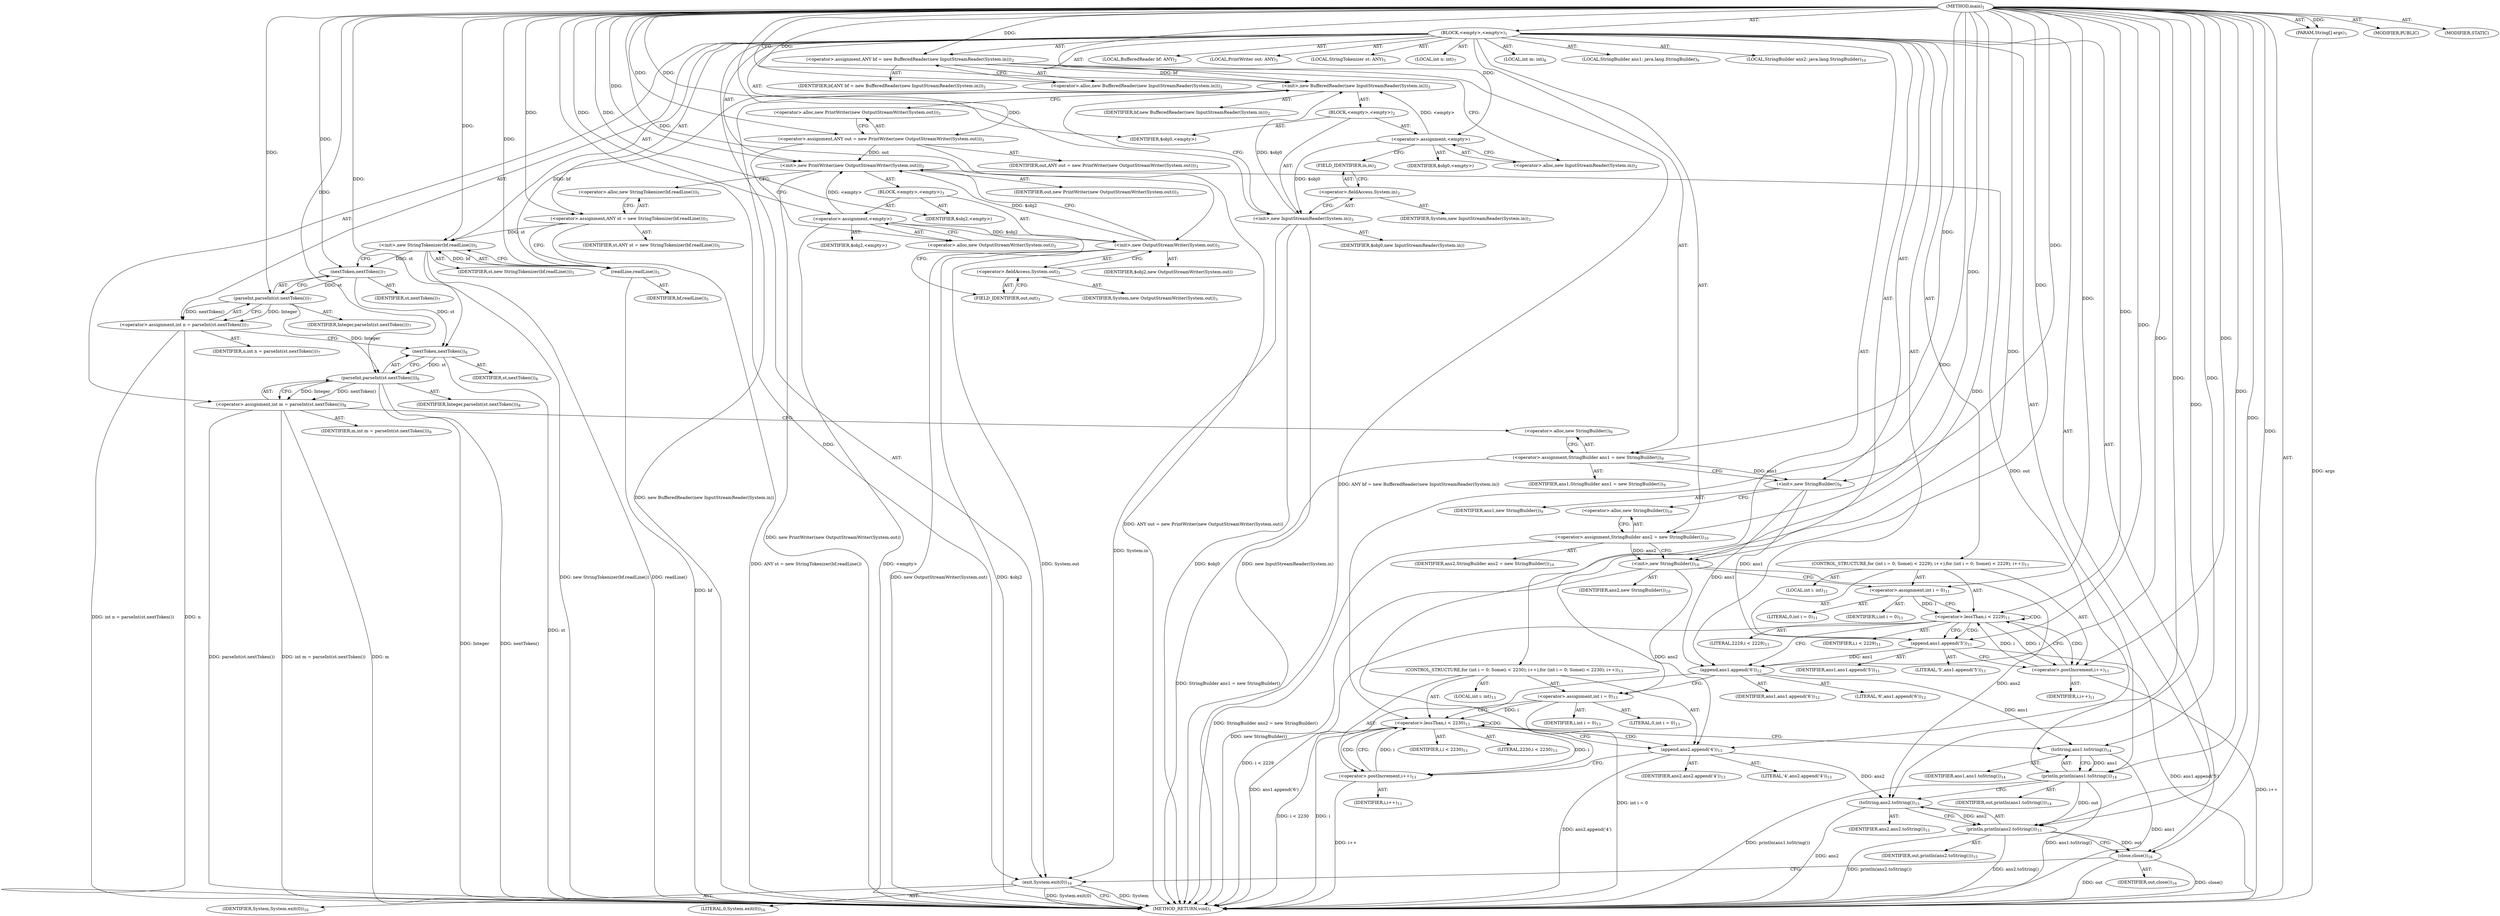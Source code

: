 digraph "main" {  
"27" [label = <(METHOD,main)<SUB>1</SUB>> ]
"28" [label = <(PARAM,String[] args)<SUB>1</SUB>> ]
"29" [label = <(BLOCK,&lt;empty&gt;,&lt;empty&gt;)<SUB>1</SUB>> ]
"4" [label = <(LOCAL,BufferedReader bf: ANY)<SUB>2</SUB>> ]
"30" [label = <(&lt;operator&gt;.assignment,ANY bf = new BufferedReader(new InputStreamReader(System.in)))<SUB>2</SUB>> ]
"31" [label = <(IDENTIFIER,bf,ANY bf = new BufferedReader(new InputStreamReader(System.in)))<SUB>2</SUB>> ]
"32" [label = <(&lt;operator&gt;.alloc,new BufferedReader(new InputStreamReader(System.in)))<SUB>2</SUB>> ]
"33" [label = <(&lt;init&gt;,new BufferedReader(new InputStreamReader(System.in)))<SUB>2</SUB>> ]
"3" [label = <(IDENTIFIER,bf,new BufferedReader(new InputStreamReader(System.in)))<SUB>2</SUB>> ]
"34" [label = <(BLOCK,&lt;empty&gt;,&lt;empty&gt;)<SUB>2</SUB>> ]
"35" [label = <(&lt;operator&gt;.assignment,&lt;empty&gt;)> ]
"36" [label = <(IDENTIFIER,$obj0,&lt;empty&gt;)> ]
"37" [label = <(&lt;operator&gt;.alloc,new InputStreamReader(System.in))<SUB>2</SUB>> ]
"38" [label = <(&lt;init&gt;,new InputStreamReader(System.in))<SUB>2</SUB>> ]
"39" [label = <(IDENTIFIER,$obj0,new InputStreamReader(System.in))> ]
"40" [label = <(&lt;operator&gt;.fieldAccess,System.in)<SUB>2</SUB>> ]
"41" [label = <(IDENTIFIER,System,new InputStreamReader(System.in))<SUB>2</SUB>> ]
"42" [label = <(FIELD_IDENTIFIER,in,in)<SUB>2</SUB>> ]
"43" [label = <(IDENTIFIER,$obj0,&lt;empty&gt;)> ]
"6" [label = <(LOCAL,PrintWriter out: ANY)<SUB>3</SUB>> ]
"44" [label = <(&lt;operator&gt;.assignment,ANY out = new PrintWriter(new OutputStreamWriter(System.out)))<SUB>3</SUB>> ]
"45" [label = <(IDENTIFIER,out,ANY out = new PrintWriter(new OutputStreamWriter(System.out)))<SUB>3</SUB>> ]
"46" [label = <(&lt;operator&gt;.alloc,new PrintWriter(new OutputStreamWriter(System.out)))<SUB>3</SUB>> ]
"47" [label = <(&lt;init&gt;,new PrintWriter(new OutputStreamWriter(System.out)))<SUB>3</SUB>> ]
"5" [label = <(IDENTIFIER,out,new PrintWriter(new OutputStreamWriter(System.out)))<SUB>3</SUB>> ]
"48" [label = <(BLOCK,&lt;empty&gt;,&lt;empty&gt;)<SUB>3</SUB>> ]
"49" [label = <(&lt;operator&gt;.assignment,&lt;empty&gt;)> ]
"50" [label = <(IDENTIFIER,$obj2,&lt;empty&gt;)> ]
"51" [label = <(&lt;operator&gt;.alloc,new OutputStreamWriter(System.out))<SUB>3</SUB>> ]
"52" [label = <(&lt;init&gt;,new OutputStreamWriter(System.out))<SUB>3</SUB>> ]
"53" [label = <(IDENTIFIER,$obj2,new OutputStreamWriter(System.out))> ]
"54" [label = <(&lt;operator&gt;.fieldAccess,System.out)<SUB>3</SUB>> ]
"55" [label = <(IDENTIFIER,System,new OutputStreamWriter(System.out))<SUB>3</SUB>> ]
"56" [label = <(FIELD_IDENTIFIER,out,out)<SUB>3</SUB>> ]
"57" [label = <(IDENTIFIER,$obj2,&lt;empty&gt;)> ]
"8" [label = <(LOCAL,StringTokenizer st: ANY)<SUB>5</SUB>> ]
"58" [label = <(&lt;operator&gt;.assignment,ANY st = new StringTokenizer(bf.readLine()))<SUB>5</SUB>> ]
"59" [label = <(IDENTIFIER,st,ANY st = new StringTokenizer(bf.readLine()))<SUB>5</SUB>> ]
"60" [label = <(&lt;operator&gt;.alloc,new StringTokenizer(bf.readLine()))<SUB>5</SUB>> ]
"61" [label = <(&lt;init&gt;,new StringTokenizer(bf.readLine()))<SUB>5</SUB>> ]
"7" [label = <(IDENTIFIER,st,new StringTokenizer(bf.readLine()))<SUB>5</SUB>> ]
"62" [label = <(readLine,readLine())<SUB>5</SUB>> ]
"63" [label = <(IDENTIFIER,bf,readLine())<SUB>5</SUB>> ]
"64" [label = <(LOCAL,int n: int)<SUB>7</SUB>> ]
"65" [label = <(&lt;operator&gt;.assignment,int n = parseInt(st.nextToken()))<SUB>7</SUB>> ]
"66" [label = <(IDENTIFIER,n,int n = parseInt(st.nextToken()))<SUB>7</SUB>> ]
"67" [label = <(parseInt,parseInt(st.nextToken()))<SUB>7</SUB>> ]
"68" [label = <(IDENTIFIER,Integer,parseInt(st.nextToken()))<SUB>7</SUB>> ]
"69" [label = <(nextToken,nextToken())<SUB>7</SUB>> ]
"70" [label = <(IDENTIFIER,st,nextToken())<SUB>7</SUB>> ]
"71" [label = <(LOCAL,int m: int)<SUB>8</SUB>> ]
"72" [label = <(&lt;operator&gt;.assignment,int m = parseInt(st.nextToken()))<SUB>8</SUB>> ]
"73" [label = <(IDENTIFIER,m,int m = parseInt(st.nextToken()))<SUB>8</SUB>> ]
"74" [label = <(parseInt,parseInt(st.nextToken()))<SUB>8</SUB>> ]
"75" [label = <(IDENTIFIER,Integer,parseInt(st.nextToken()))<SUB>8</SUB>> ]
"76" [label = <(nextToken,nextToken())<SUB>8</SUB>> ]
"77" [label = <(IDENTIFIER,st,nextToken())<SUB>8</SUB>> ]
"10" [label = <(LOCAL,StringBuilder ans1: java.lang.StringBuilder)<SUB>9</SUB>> ]
"78" [label = <(&lt;operator&gt;.assignment,StringBuilder ans1 = new StringBuilder())<SUB>9</SUB>> ]
"79" [label = <(IDENTIFIER,ans1,StringBuilder ans1 = new StringBuilder())<SUB>9</SUB>> ]
"80" [label = <(&lt;operator&gt;.alloc,new StringBuilder())<SUB>9</SUB>> ]
"81" [label = <(&lt;init&gt;,new StringBuilder())<SUB>9</SUB>> ]
"9" [label = <(IDENTIFIER,ans1,new StringBuilder())<SUB>9</SUB>> ]
"12" [label = <(LOCAL,StringBuilder ans2: java.lang.StringBuilder)<SUB>10</SUB>> ]
"82" [label = <(&lt;operator&gt;.assignment,StringBuilder ans2 = new StringBuilder())<SUB>10</SUB>> ]
"83" [label = <(IDENTIFIER,ans2,StringBuilder ans2 = new StringBuilder())<SUB>10</SUB>> ]
"84" [label = <(&lt;operator&gt;.alloc,new StringBuilder())<SUB>10</SUB>> ]
"85" [label = <(&lt;init&gt;,new StringBuilder())<SUB>10</SUB>> ]
"11" [label = <(IDENTIFIER,ans2,new StringBuilder())<SUB>10</SUB>> ]
"86" [label = <(CONTROL_STRUCTURE,for (int i = 0; Some(i &lt; 2229); i++),for (int i = 0; Some(i &lt; 2229); i++))<SUB>11</SUB>> ]
"87" [label = <(LOCAL,int i: int)<SUB>11</SUB>> ]
"88" [label = <(&lt;operator&gt;.assignment,int i = 0)<SUB>11</SUB>> ]
"89" [label = <(IDENTIFIER,i,int i = 0)<SUB>11</SUB>> ]
"90" [label = <(LITERAL,0,int i = 0)<SUB>11</SUB>> ]
"91" [label = <(&lt;operator&gt;.lessThan,i &lt; 2229)<SUB>11</SUB>> ]
"92" [label = <(IDENTIFIER,i,i &lt; 2229)<SUB>11</SUB>> ]
"93" [label = <(LITERAL,2229,i &lt; 2229)<SUB>11</SUB>> ]
"94" [label = <(&lt;operator&gt;.postIncrement,i++)<SUB>11</SUB>> ]
"95" [label = <(IDENTIFIER,i,i++)<SUB>11</SUB>> ]
"96" [label = <(append,ans1.append('5'))<SUB>11</SUB>> ]
"97" [label = <(IDENTIFIER,ans1,ans1.append('5'))<SUB>11</SUB>> ]
"98" [label = <(LITERAL,'5',ans1.append('5'))<SUB>11</SUB>> ]
"99" [label = <(append,ans1.append('6'))<SUB>12</SUB>> ]
"100" [label = <(IDENTIFIER,ans1,ans1.append('6'))<SUB>12</SUB>> ]
"101" [label = <(LITERAL,'6',ans1.append('6'))<SUB>12</SUB>> ]
"102" [label = <(CONTROL_STRUCTURE,for (int i = 0; Some(i &lt; 2230); i++),for (int i = 0; Some(i &lt; 2230); i++))<SUB>13</SUB>> ]
"103" [label = <(LOCAL,int i: int)<SUB>13</SUB>> ]
"104" [label = <(&lt;operator&gt;.assignment,int i = 0)<SUB>13</SUB>> ]
"105" [label = <(IDENTIFIER,i,int i = 0)<SUB>13</SUB>> ]
"106" [label = <(LITERAL,0,int i = 0)<SUB>13</SUB>> ]
"107" [label = <(&lt;operator&gt;.lessThan,i &lt; 2230)<SUB>13</SUB>> ]
"108" [label = <(IDENTIFIER,i,i &lt; 2230)<SUB>13</SUB>> ]
"109" [label = <(LITERAL,2230,i &lt; 2230)<SUB>13</SUB>> ]
"110" [label = <(&lt;operator&gt;.postIncrement,i++)<SUB>13</SUB>> ]
"111" [label = <(IDENTIFIER,i,i++)<SUB>13</SUB>> ]
"112" [label = <(append,ans2.append('4'))<SUB>13</SUB>> ]
"113" [label = <(IDENTIFIER,ans2,ans2.append('4'))<SUB>13</SUB>> ]
"114" [label = <(LITERAL,'4',ans2.append('4'))<SUB>13</SUB>> ]
"115" [label = <(println,println(ans1.toString()))<SUB>14</SUB>> ]
"116" [label = <(IDENTIFIER,out,println(ans1.toString()))<SUB>14</SUB>> ]
"117" [label = <(toString,ans1.toString())<SUB>14</SUB>> ]
"118" [label = <(IDENTIFIER,ans1,ans1.toString())<SUB>14</SUB>> ]
"119" [label = <(println,println(ans2.toString()))<SUB>15</SUB>> ]
"120" [label = <(IDENTIFIER,out,println(ans2.toString()))<SUB>15</SUB>> ]
"121" [label = <(toString,ans2.toString())<SUB>15</SUB>> ]
"122" [label = <(IDENTIFIER,ans2,ans2.toString())<SUB>15</SUB>> ]
"123" [label = <(close,close())<SUB>16</SUB>> ]
"124" [label = <(IDENTIFIER,out,close())<SUB>16</SUB>> ]
"125" [label = <(exit,System.exit(0))<SUB>16</SUB>> ]
"126" [label = <(IDENTIFIER,System,System.exit(0))<SUB>16</SUB>> ]
"127" [label = <(LITERAL,0,System.exit(0))<SUB>16</SUB>> ]
"128" [label = <(MODIFIER,PUBLIC)> ]
"129" [label = <(MODIFIER,STATIC)> ]
"130" [label = <(METHOD_RETURN,void)<SUB>1</SUB>> ]
  "27" -> "28"  [ label = "AST: "] 
  "27" -> "29"  [ label = "AST: "] 
  "27" -> "128"  [ label = "AST: "] 
  "27" -> "129"  [ label = "AST: "] 
  "27" -> "130"  [ label = "AST: "] 
  "29" -> "4"  [ label = "AST: "] 
  "29" -> "30"  [ label = "AST: "] 
  "29" -> "33"  [ label = "AST: "] 
  "29" -> "6"  [ label = "AST: "] 
  "29" -> "44"  [ label = "AST: "] 
  "29" -> "47"  [ label = "AST: "] 
  "29" -> "8"  [ label = "AST: "] 
  "29" -> "58"  [ label = "AST: "] 
  "29" -> "61"  [ label = "AST: "] 
  "29" -> "64"  [ label = "AST: "] 
  "29" -> "65"  [ label = "AST: "] 
  "29" -> "71"  [ label = "AST: "] 
  "29" -> "72"  [ label = "AST: "] 
  "29" -> "10"  [ label = "AST: "] 
  "29" -> "78"  [ label = "AST: "] 
  "29" -> "81"  [ label = "AST: "] 
  "29" -> "12"  [ label = "AST: "] 
  "29" -> "82"  [ label = "AST: "] 
  "29" -> "85"  [ label = "AST: "] 
  "29" -> "86"  [ label = "AST: "] 
  "29" -> "99"  [ label = "AST: "] 
  "29" -> "102"  [ label = "AST: "] 
  "29" -> "115"  [ label = "AST: "] 
  "29" -> "119"  [ label = "AST: "] 
  "29" -> "123"  [ label = "AST: "] 
  "29" -> "125"  [ label = "AST: "] 
  "30" -> "31"  [ label = "AST: "] 
  "30" -> "32"  [ label = "AST: "] 
  "33" -> "3"  [ label = "AST: "] 
  "33" -> "34"  [ label = "AST: "] 
  "34" -> "35"  [ label = "AST: "] 
  "34" -> "38"  [ label = "AST: "] 
  "34" -> "43"  [ label = "AST: "] 
  "35" -> "36"  [ label = "AST: "] 
  "35" -> "37"  [ label = "AST: "] 
  "38" -> "39"  [ label = "AST: "] 
  "38" -> "40"  [ label = "AST: "] 
  "40" -> "41"  [ label = "AST: "] 
  "40" -> "42"  [ label = "AST: "] 
  "44" -> "45"  [ label = "AST: "] 
  "44" -> "46"  [ label = "AST: "] 
  "47" -> "5"  [ label = "AST: "] 
  "47" -> "48"  [ label = "AST: "] 
  "48" -> "49"  [ label = "AST: "] 
  "48" -> "52"  [ label = "AST: "] 
  "48" -> "57"  [ label = "AST: "] 
  "49" -> "50"  [ label = "AST: "] 
  "49" -> "51"  [ label = "AST: "] 
  "52" -> "53"  [ label = "AST: "] 
  "52" -> "54"  [ label = "AST: "] 
  "54" -> "55"  [ label = "AST: "] 
  "54" -> "56"  [ label = "AST: "] 
  "58" -> "59"  [ label = "AST: "] 
  "58" -> "60"  [ label = "AST: "] 
  "61" -> "7"  [ label = "AST: "] 
  "61" -> "62"  [ label = "AST: "] 
  "62" -> "63"  [ label = "AST: "] 
  "65" -> "66"  [ label = "AST: "] 
  "65" -> "67"  [ label = "AST: "] 
  "67" -> "68"  [ label = "AST: "] 
  "67" -> "69"  [ label = "AST: "] 
  "69" -> "70"  [ label = "AST: "] 
  "72" -> "73"  [ label = "AST: "] 
  "72" -> "74"  [ label = "AST: "] 
  "74" -> "75"  [ label = "AST: "] 
  "74" -> "76"  [ label = "AST: "] 
  "76" -> "77"  [ label = "AST: "] 
  "78" -> "79"  [ label = "AST: "] 
  "78" -> "80"  [ label = "AST: "] 
  "81" -> "9"  [ label = "AST: "] 
  "82" -> "83"  [ label = "AST: "] 
  "82" -> "84"  [ label = "AST: "] 
  "85" -> "11"  [ label = "AST: "] 
  "86" -> "87"  [ label = "AST: "] 
  "86" -> "88"  [ label = "AST: "] 
  "86" -> "91"  [ label = "AST: "] 
  "86" -> "94"  [ label = "AST: "] 
  "86" -> "96"  [ label = "AST: "] 
  "88" -> "89"  [ label = "AST: "] 
  "88" -> "90"  [ label = "AST: "] 
  "91" -> "92"  [ label = "AST: "] 
  "91" -> "93"  [ label = "AST: "] 
  "94" -> "95"  [ label = "AST: "] 
  "96" -> "97"  [ label = "AST: "] 
  "96" -> "98"  [ label = "AST: "] 
  "99" -> "100"  [ label = "AST: "] 
  "99" -> "101"  [ label = "AST: "] 
  "102" -> "103"  [ label = "AST: "] 
  "102" -> "104"  [ label = "AST: "] 
  "102" -> "107"  [ label = "AST: "] 
  "102" -> "110"  [ label = "AST: "] 
  "102" -> "112"  [ label = "AST: "] 
  "104" -> "105"  [ label = "AST: "] 
  "104" -> "106"  [ label = "AST: "] 
  "107" -> "108"  [ label = "AST: "] 
  "107" -> "109"  [ label = "AST: "] 
  "110" -> "111"  [ label = "AST: "] 
  "112" -> "113"  [ label = "AST: "] 
  "112" -> "114"  [ label = "AST: "] 
  "115" -> "116"  [ label = "AST: "] 
  "115" -> "117"  [ label = "AST: "] 
  "117" -> "118"  [ label = "AST: "] 
  "119" -> "120"  [ label = "AST: "] 
  "119" -> "121"  [ label = "AST: "] 
  "121" -> "122"  [ label = "AST: "] 
  "123" -> "124"  [ label = "AST: "] 
  "125" -> "126"  [ label = "AST: "] 
  "125" -> "127"  [ label = "AST: "] 
  "30" -> "37"  [ label = "CFG: "] 
  "33" -> "46"  [ label = "CFG: "] 
  "44" -> "51"  [ label = "CFG: "] 
  "47" -> "60"  [ label = "CFG: "] 
  "58" -> "62"  [ label = "CFG: "] 
  "61" -> "69"  [ label = "CFG: "] 
  "65" -> "76"  [ label = "CFG: "] 
  "72" -> "80"  [ label = "CFG: "] 
  "78" -> "81"  [ label = "CFG: "] 
  "81" -> "84"  [ label = "CFG: "] 
  "82" -> "85"  [ label = "CFG: "] 
  "85" -> "88"  [ label = "CFG: "] 
  "99" -> "104"  [ label = "CFG: "] 
  "115" -> "121"  [ label = "CFG: "] 
  "119" -> "123"  [ label = "CFG: "] 
  "123" -> "125"  [ label = "CFG: "] 
  "125" -> "130"  [ label = "CFG: "] 
  "32" -> "30"  [ label = "CFG: "] 
  "46" -> "44"  [ label = "CFG: "] 
  "60" -> "58"  [ label = "CFG: "] 
  "62" -> "61"  [ label = "CFG: "] 
  "67" -> "65"  [ label = "CFG: "] 
  "74" -> "72"  [ label = "CFG: "] 
  "80" -> "78"  [ label = "CFG: "] 
  "84" -> "82"  [ label = "CFG: "] 
  "88" -> "91"  [ label = "CFG: "] 
  "91" -> "96"  [ label = "CFG: "] 
  "91" -> "99"  [ label = "CFG: "] 
  "94" -> "91"  [ label = "CFG: "] 
  "96" -> "94"  [ label = "CFG: "] 
  "104" -> "107"  [ label = "CFG: "] 
  "107" -> "112"  [ label = "CFG: "] 
  "107" -> "117"  [ label = "CFG: "] 
  "110" -> "107"  [ label = "CFG: "] 
  "112" -> "110"  [ label = "CFG: "] 
  "117" -> "115"  [ label = "CFG: "] 
  "121" -> "119"  [ label = "CFG: "] 
  "35" -> "42"  [ label = "CFG: "] 
  "38" -> "33"  [ label = "CFG: "] 
  "49" -> "56"  [ label = "CFG: "] 
  "52" -> "47"  [ label = "CFG: "] 
  "69" -> "67"  [ label = "CFG: "] 
  "76" -> "74"  [ label = "CFG: "] 
  "37" -> "35"  [ label = "CFG: "] 
  "40" -> "38"  [ label = "CFG: "] 
  "51" -> "49"  [ label = "CFG: "] 
  "54" -> "52"  [ label = "CFG: "] 
  "42" -> "40"  [ label = "CFG: "] 
  "56" -> "54"  [ label = "CFG: "] 
  "27" -> "32"  [ label = "CFG: "] 
  "28" -> "130"  [ label = "DDG: args"] 
  "30" -> "130"  [ label = "DDG: ANY bf = new BufferedReader(new InputStreamReader(System.in))"] 
  "38" -> "130"  [ label = "DDG: $obj0"] 
  "38" -> "130"  [ label = "DDG: new InputStreamReader(System.in)"] 
  "33" -> "130"  [ label = "DDG: new BufferedReader(new InputStreamReader(System.in))"] 
  "44" -> "130"  [ label = "DDG: ANY out = new PrintWriter(new OutputStreamWriter(System.out))"] 
  "49" -> "130"  [ label = "DDG: &lt;empty&gt;"] 
  "52" -> "130"  [ label = "DDG: $obj2"] 
  "52" -> "130"  [ label = "DDG: new OutputStreamWriter(System.out)"] 
  "47" -> "130"  [ label = "DDG: new PrintWriter(new OutputStreamWriter(System.out))"] 
  "58" -> "130"  [ label = "DDG: ANY st = new StringTokenizer(bf.readLine())"] 
  "62" -> "130"  [ label = "DDG: bf"] 
  "61" -> "130"  [ label = "DDG: readLine()"] 
  "61" -> "130"  [ label = "DDG: new StringTokenizer(bf.readLine())"] 
  "65" -> "130"  [ label = "DDG: n"] 
  "65" -> "130"  [ label = "DDG: int n = parseInt(st.nextToken())"] 
  "72" -> "130"  [ label = "DDG: m"] 
  "74" -> "130"  [ label = "DDG: Integer"] 
  "76" -> "130"  [ label = "DDG: st"] 
  "74" -> "130"  [ label = "DDG: nextToken()"] 
  "72" -> "130"  [ label = "DDG: parseInt(st.nextToken())"] 
  "72" -> "130"  [ label = "DDG: int m = parseInt(st.nextToken())"] 
  "78" -> "130"  [ label = "DDG: StringBuilder ans1 = new StringBuilder()"] 
  "82" -> "130"  [ label = "DDG: StringBuilder ans2 = new StringBuilder()"] 
  "85" -> "130"  [ label = "DDG: new StringBuilder()"] 
  "91" -> "130"  [ label = "DDG: i &lt; 2229"] 
  "99" -> "130"  [ label = "DDG: ans1.append('6')"] 
  "104" -> "130"  [ label = "DDG: int i = 0"] 
  "107" -> "130"  [ label = "DDG: i"] 
  "107" -> "130"  [ label = "DDG: i &lt; 2230"] 
  "117" -> "130"  [ label = "DDG: ans1"] 
  "115" -> "130"  [ label = "DDG: ans1.toString()"] 
  "115" -> "130"  [ label = "DDG: println(ans1.toString())"] 
  "121" -> "130"  [ label = "DDG: ans2"] 
  "119" -> "130"  [ label = "DDG: ans2.toString()"] 
  "119" -> "130"  [ label = "DDG: println(ans2.toString())"] 
  "123" -> "130"  [ label = "DDG: out"] 
  "123" -> "130"  [ label = "DDG: close()"] 
  "125" -> "130"  [ label = "DDG: System"] 
  "125" -> "130"  [ label = "DDG: System.exit(0)"] 
  "112" -> "130"  [ label = "DDG: ans2.append('4')"] 
  "110" -> "130"  [ label = "DDG: i++"] 
  "96" -> "130"  [ label = "DDG: ans1.append('5')"] 
  "94" -> "130"  [ label = "DDG: i++"] 
  "27" -> "28"  [ label = "DDG: "] 
  "27" -> "30"  [ label = "DDG: "] 
  "27" -> "44"  [ label = "DDG: "] 
  "27" -> "58"  [ label = "DDG: "] 
  "67" -> "65"  [ label = "DDG: Integer"] 
  "67" -> "65"  [ label = "DDG: nextToken()"] 
  "74" -> "72"  [ label = "DDG: Integer"] 
  "74" -> "72"  [ label = "DDG: nextToken()"] 
  "27" -> "78"  [ label = "DDG: "] 
  "27" -> "82"  [ label = "DDG: "] 
  "30" -> "33"  [ label = "DDG: bf"] 
  "27" -> "33"  [ label = "DDG: "] 
  "35" -> "33"  [ label = "DDG: &lt;empty&gt;"] 
  "38" -> "33"  [ label = "DDG: $obj0"] 
  "44" -> "47"  [ label = "DDG: out"] 
  "27" -> "47"  [ label = "DDG: "] 
  "49" -> "47"  [ label = "DDG: &lt;empty&gt;"] 
  "52" -> "47"  [ label = "DDG: $obj2"] 
  "58" -> "61"  [ label = "DDG: st"] 
  "27" -> "61"  [ label = "DDG: "] 
  "62" -> "61"  [ label = "DDG: bf"] 
  "78" -> "81"  [ label = "DDG: ans1"] 
  "27" -> "81"  [ label = "DDG: "] 
  "82" -> "85"  [ label = "DDG: ans2"] 
  "27" -> "85"  [ label = "DDG: "] 
  "27" -> "88"  [ label = "DDG: "] 
  "81" -> "99"  [ label = "DDG: ans1"] 
  "96" -> "99"  [ label = "DDG: ans1"] 
  "27" -> "99"  [ label = "DDG: "] 
  "27" -> "104"  [ label = "DDG: "] 
  "47" -> "115"  [ label = "DDG: out"] 
  "27" -> "115"  [ label = "DDG: "] 
  "117" -> "115"  [ label = "DDG: ans1"] 
  "115" -> "119"  [ label = "DDG: out"] 
  "27" -> "119"  [ label = "DDG: "] 
  "121" -> "119"  [ label = "DDG: ans2"] 
  "119" -> "123"  [ label = "DDG: out"] 
  "27" -> "123"  [ label = "DDG: "] 
  "38" -> "125"  [ label = "DDG: System.in"] 
  "52" -> "125"  [ label = "DDG: System.out"] 
  "27" -> "125"  [ label = "DDG: "] 
  "27" -> "35"  [ label = "DDG: "] 
  "27" -> "43"  [ label = "DDG: "] 
  "27" -> "49"  [ label = "DDG: "] 
  "27" -> "57"  [ label = "DDG: "] 
  "33" -> "62"  [ label = "DDG: bf"] 
  "27" -> "62"  [ label = "DDG: "] 
  "27" -> "67"  [ label = "DDG: "] 
  "69" -> "67"  [ label = "DDG: st"] 
  "67" -> "74"  [ label = "DDG: Integer"] 
  "27" -> "74"  [ label = "DDG: "] 
  "76" -> "74"  [ label = "DDG: st"] 
  "88" -> "91"  [ label = "DDG: i"] 
  "94" -> "91"  [ label = "DDG: i"] 
  "27" -> "91"  [ label = "DDG: "] 
  "91" -> "94"  [ label = "DDG: i"] 
  "27" -> "94"  [ label = "DDG: "] 
  "81" -> "96"  [ label = "DDG: ans1"] 
  "27" -> "96"  [ label = "DDG: "] 
  "104" -> "107"  [ label = "DDG: i"] 
  "110" -> "107"  [ label = "DDG: i"] 
  "27" -> "107"  [ label = "DDG: "] 
  "107" -> "110"  [ label = "DDG: i"] 
  "27" -> "110"  [ label = "DDG: "] 
  "85" -> "112"  [ label = "DDG: ans2"] 
  "27" -> "112"  [ label = "DDG: "] 
  "99" -> "117"  [ label = "DDG: ans1"] 
  "27" -> "117"  [ label = "DDG: "] 
  "85" -> "121"  [ label = "DDG: ans2"] 
  "112" -> "121"  [ label = "DDG: ans2"] 
  "27" -> "121"  [ label = "DDG: "] 
  "35" -> "38"  [ label = "DDG: $obj0"] 
  "27" -> "38"  [ label = "DDG: "] 
  "49" -> "52"  [ label = "DDG: $obj2"] 
  "27" -> "52"  [ label = "DDG: "] 
  "61" -> "69"  [ label = "DDG: st"] 
  "27" -> "69"  [ label = "DDG: "] 
  "69" -> "76"  [ label = "DDG: st"] 
  "27" -> "76"  [ label = "DDG: "] 
  "91" -> "94"  [ label = "CDG: "] 
  "91" -> "96"  [ label = "CDG: "] 
  "91" -> "91"  [ label = "CDG: "] 
  "107" -> "107"  [ label = "CDG: "] 
  "107" -> "112"  [ label = "CDG: "] 
  "107" -> "110"  [ label = "CDG: "] 
}
